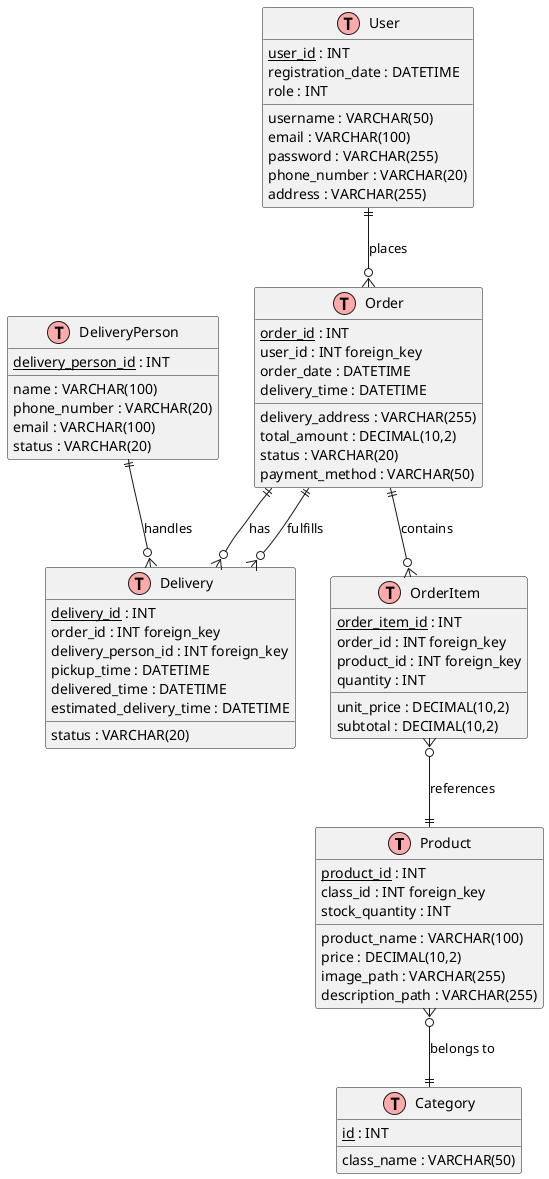 @startuml Grocery Delivery App ERD

' Configuration
!define table(x) class x << (T,#FFAAAA) >>
!define primary_key(x) <u>x</u>
!define foreign_key(x) #x
 
' Define entities
table(Product) {
  primary_key(product_id) : INT
  product_name : VARCHAR(100)
  class_id : INT foreign_key
  price : DECIMAL(10,2)
  stock_quantity : INT
  image_path : VARCHAR(255)
  description_path : VARCHAR(255)
}

table(Category) {
  primary_key(id) : INT
  class_name : VARCHAR(50)
}
 
table(User) {
  primary_key(user_id) : INT
  username : VARCHAR(50)
  email : VARCHAR(100)
  password : VARCHAR(255)
  phone_number : VARCHAR(20)
  address : VARCHAR(255)
  registration_date : DATETIME
  role : INT
}
 
table(Order) {
  primary_key(order_id) : INT
  user_id : INT foreign_key
  order_date : DATETIME
  delivery_address : VARCHAR(255)
  total_amount : DECIMAL(10,2)
  status : VARCHAR(20)
  payment_method : VARCHAR(50)
  delivery_time : DATETIME
}
 
table(OrderItem) {
  primary_key(order_item_id) : INT
  order_id : INT foreign_key
  product_id : INT foreign_key
  quantity : INT
  unit_price : DECIMAL(10,2)
  subtotal : DECIMAL(10,2)
}
 
table(DeliveryPerson) {
  primary_key(delivery_person_id) : INT
  name : VARCHAR(100)
  phone_number : VARCHAR(20)
  email : VARCHAR(100)
  status : VARCHAR(20)
}

table(Delivery) {
  primary_key(delivery_id) : INT
  order_id : INT foreign_key
  delivery_person_id : INT foreign_key
  status : VARCHAR(20)
  pickup_time : DATETIME
  delivered_time : DATETIME
  estimated_delivery_time : DATETIME
}

' Define relationships
Product }o--|| Category : "belongs to"
 
User ||--o{ Order : "places"
 
 
Order ||--o{ OrderItem : "contains"
Order ||--o{ Delivery : "has"
 
OrderItem }o--|| Product : "references"
 
 
DeliveryPerson ||--o{ Delivery : "handles"
Delivery }o--|| Order : "fulfills"
 
@enduml